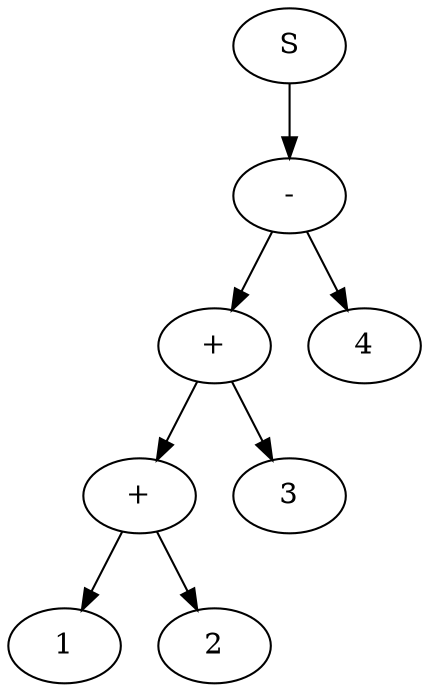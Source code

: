 digraph G{
7[label ="S"];
7->6;
6[label ="-"];
6->4;
4[label ="+"];
4->2;
2[label ="+"];
2->0;
0[label = "1"]; 
2->1;
1[label = "2"]; 
4->3;
3[label = "3"]; 
6->5;
5[label = "4"]; 

}